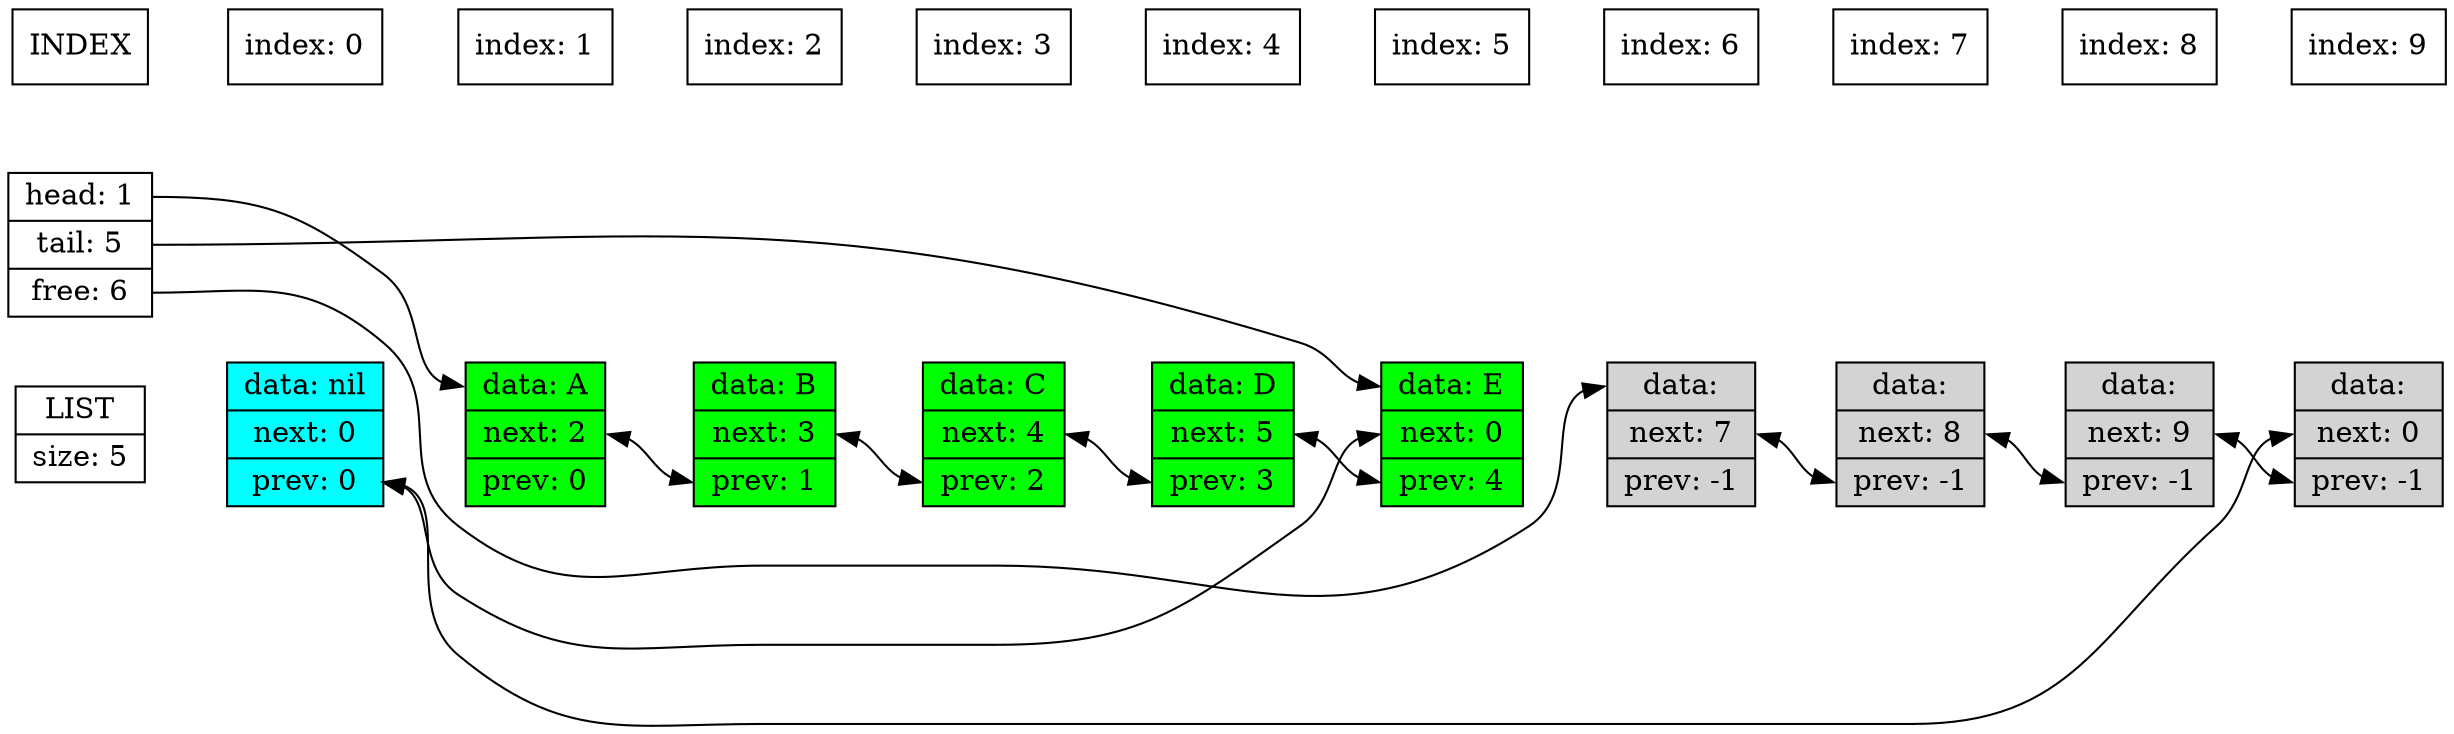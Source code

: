 digraph {
rankdir=LR;
node [ shape=record ];
LIST [label = "LIST|size: 5"]
LIST -> struct0 [style="invis" weight = 1000]
index0[label = "index: 0"];
index1[label = "index: 1"];
index0 -> index1 [style = "invis" weight = 200];
index2[label = "index: 2"];
index1 -> index2 [style = "invis" weight = 200];
index3[label = "index: 3"];
index2 -> index3 [style = "invis" weight = 200];
index4[label = "index: 4"];
index3 -> index4 [style = "invis" weight = 200];
index5[label = "index: 5"];
index4 -> index5 [style = "invis" weight = 200];
index6[label = "index: 6"];
index5 -> index6 [style = "invis" weight = 200];
index7[label = "index: 7"];
index6 -> index7 [style = "invis" weight = 200];
index8[label = "index: 8"];
index7 -> index8 [style = "invis" weight = 200];
index9[label = "index: 9"];
index8 -> index9 [style = "invis" weight = 200];
INDEX -> index0[style = "invis" weight = 900]
struct0 [
label = "<data>data: nil|<next>next: 0|<prev>prev: 0", style = "filled", fillcolor = "cyan" 
];
struct1 [
label = "<data>data: A|<next>next: 2|<prev>prev: 0", style = "filled", fillcolor = "green" 
];
struct0 -> struct1 [dir=none weight=100 style="invis"];
struct2 [
label = "<data>data: B|<next>next: 3|<prev>prev: 1", style = "filled", fillcolor = "green" 
];
struct1 -> struct2 [dir=none weight=100 style="invis"];
struct3 [
label = "<data>data: C|<next>next: 4|<prev>prev: 2", style = "filled", fillcolor = "green" 
];
struct2 -> struct3 [dir=none weight=100 style="invis"];
struct4 [
label = "<data>data: D|<next>next: 5|<prev>prev: 3", style = "filled", fillcolor = "green" 
];
struct3 -> struct4 [dir=none weight=100 style="invis"];
struct5 [
label = "<data>data: E|<next>next: 0|<prev>prev: 4", style = "filled", fillcolor = "green" 
];
struct4 -> struct5 [dir=none weight=100 style="invis"];
struct6 [
label = "<data>data:  |<next>next: 7|<prev>prev: -1", style = "filled", fillcolor = "lightgrey" 
];
struct5 -> struct6 [dir=none weight=100 style="invis"];
struct7 [
label = "<data>data:  |<next>next: 8|<prev>prev: -1", style = "filled", fillcolor = "lightgrey" 
];
struct6 -> struct7 [dir=none weight=100 style="invis"];
struct8 [
label = "<data>data:  |<next>next: 9|<prev>prev: -1", style = "filled", fillcolor = "lightgrey" 
];
struct7 -> struct8 [dir=none weight=100 style="invis"];
struct9 [
label = "<data>data:  |<next>next: 0|<prev>prev: -1", style = "filled", fillcolor = "lightgrey" 
];
struct8 -> struct9 [dir=none weight=100 style="invis"];
struct1:<next> -> struct2:<prev> [weight = 2] [dir = both]
struct2:<next> -> struct3:<prev> [weight = 2] [dir = both]
struct3:<next> -> struct4:<prev> [weight = 2] [dir = both]
struct4:<next> -> struct5:<prev> [weight = 2] [dir = both]
struct5:<next> -> struct0:<prev> [weight = 2] [dir = both]
struct6:<next> -> struct7:<prev> [weight = 2] [dir = both]
struct7:<next> -> struct8:<prev> [weight = 2] [dir = both]
struct8:<next> -> struct9:<prev> [weight = 2] [dir = both]
struct9:<next> -> struct0:<prev> [weight = 2] [dir = both]
structH [
label = "<head>head: 1|<tail>tail: 5|<free>free: 6"]
structH:<head> -> struct1:<data> [weight = 0]
structH:<tail> -> struct5:<data>[weight = 0]
structH:<free> -> struct6:<data>[weight = 0]
}